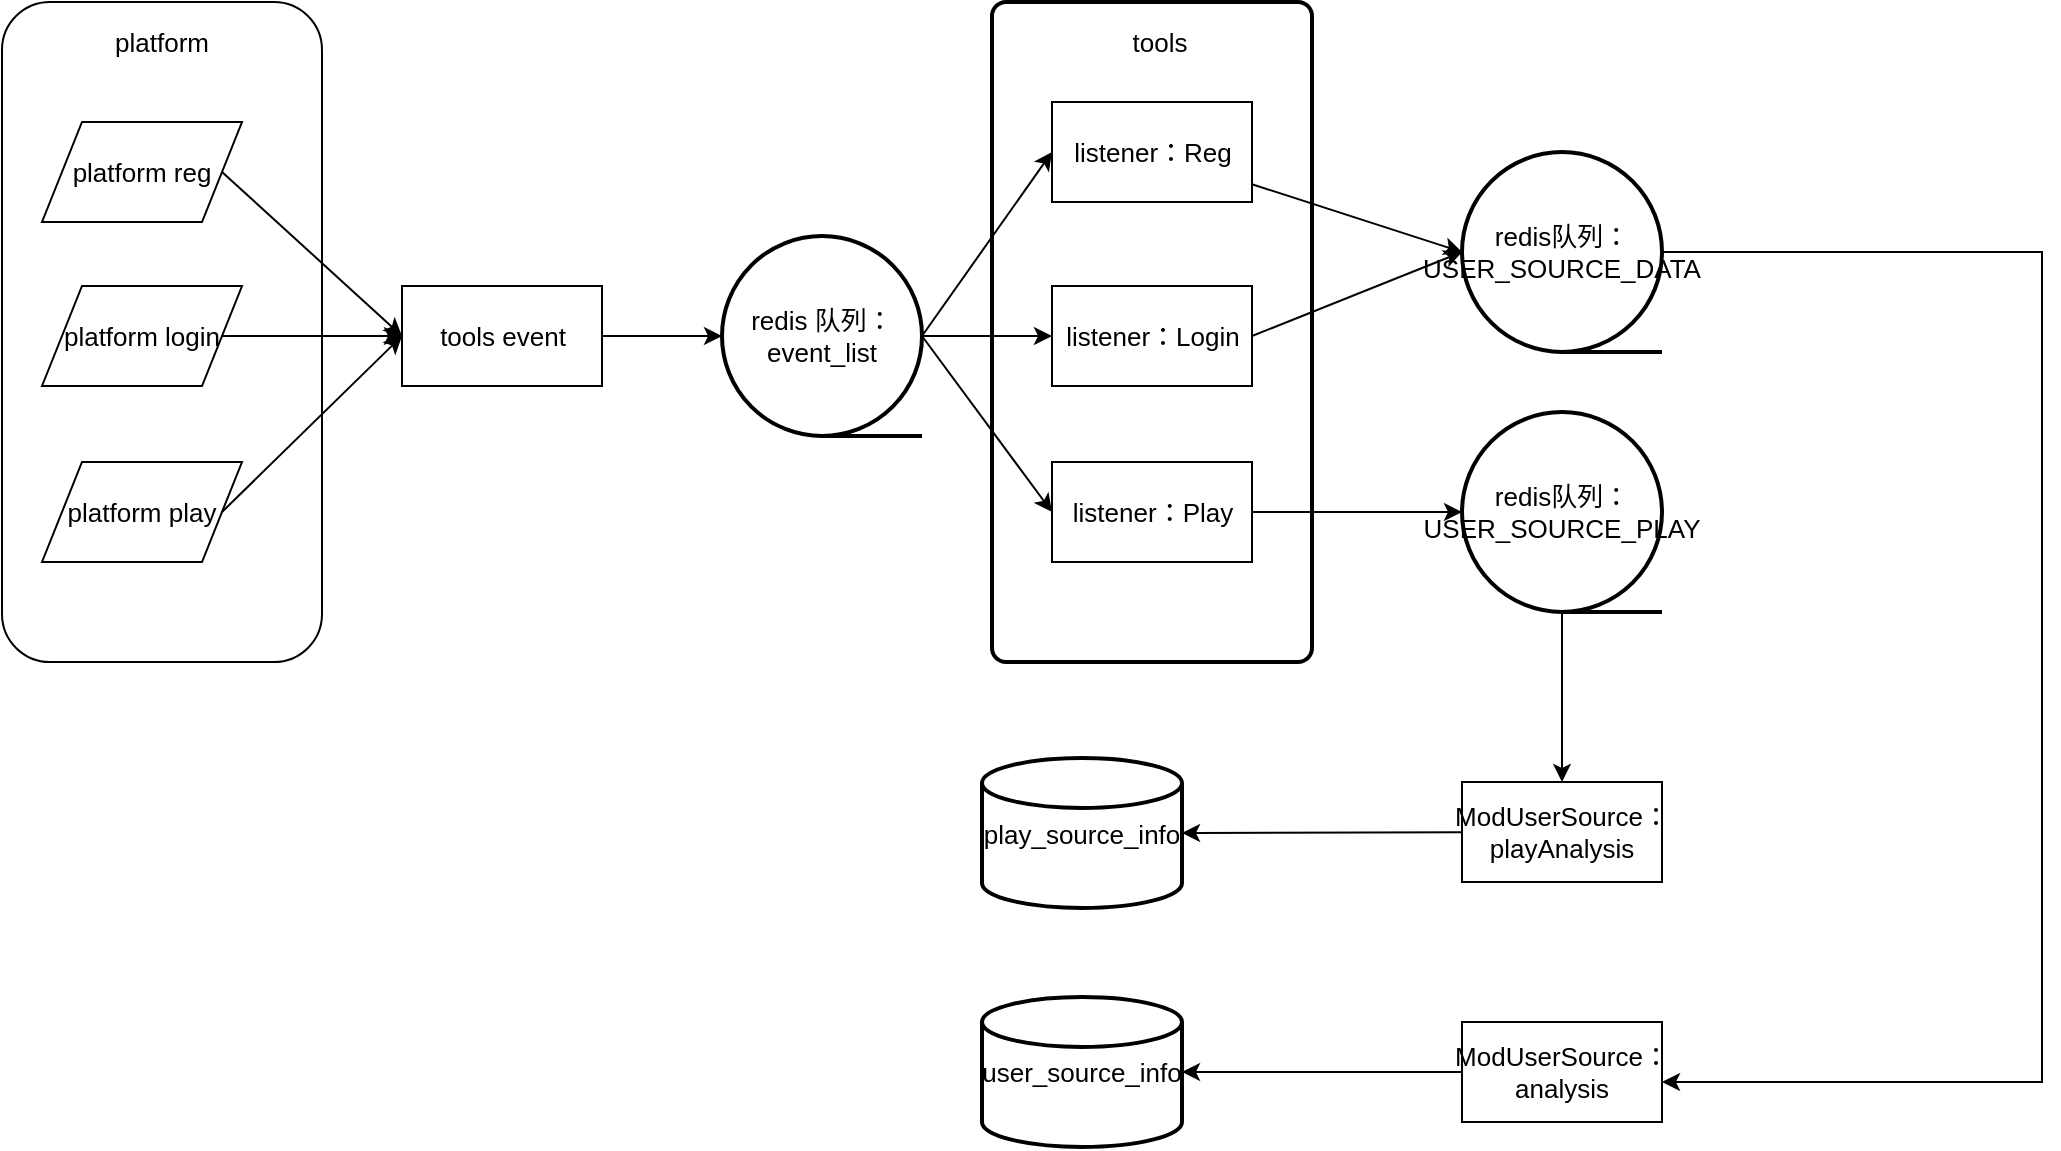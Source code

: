 <mxfile version="10.8.3" type="github"><diagram id="6a731a19-8d31-9384-78a2-239565b7b9f0" name="Page-1"><mxGraphModel dx="1394" dy="816" grid="1" gridSize="10" guides="1" tooltips="1" connect="1" arrows="1" fold="1" page="1" pageScale="1" pageWidth="1169" pageHeight="827" background="#ffffff" math="0" shadow="0"><root><mxCell id="0"/><mxCell id="1" parent="0"/><mxCell id="4YhGwRKEgQWfk_Xl7M7i-9" value="" style="rounded=1;whiteSpace=wrap;html=1;fontSize=13;" vertex="1" parent="1"><mxGeometry x="50" y="100" width="160" height="330" as="geometry"/></mxCell><mxCell id="4YhGwRKEgQWfk_Xl7M7i-4" value="" style="rounded=1;whiteSpace=wrap;html=1;absoluteArcSize=1;arcSize=14;strokeWidth=2;fontSize=13;" vertex="1" parent="1"><mxGeometry x="545" y="100" width="160" height="330" as="geometry"/></mxCell><mxCell id="bYAdEHJfGm9KRBM3U14k-59" value="platform reg" style="shape=parallelogram;perimeter=parallelogramPerimeter;whiteSpace=wrap;html=1;dashed=0;rounded=0;fontSize=13;" parent="1" vertex="1"><mxGeometry x="70" y="160" width="100" height="50" as="geometry"/></mxCell><mxCell id="bYAdEHJfGm9KRBM3U14k-60" value="platform login" style="shape=parallelogram;perimeter=parallelogramPerimeter;whiteSpace=wrap;html=1;dashed=0;rounded=0;fontSize=13;" parent="1" vertex="1"><mxGeometry x="70" y="242" width="100" height="50" as="geometry"/></mxCell><mxCell id="bYAdEHJfGm9KRBM3U14k-61" value="platform play" style="shape=parallelogram;perimeter=parallelogramPerimeter;whiteSpace=wrap;html=1;dashed=0;rounded=0;fontSize=13;" parent="1" vertex="1"><mxGeometry x="70" y="330" width="100" height="50" as="geometry"/></mxCell><mxCell id="bYAdEHJfGm9KRBM3U14k-67" value="" style="edgeStyle=orthogonalEdgeStyle;rounded=0;orthogonalLoop=1;jettySize=auto;html=1;fontSize=13;" parent="1" source="bYAdEHJfGm9KRBM3U14k-62" target="bYAdEHJfGm9KRBM3U14k-66" edge="1"><mxGeometry relative="1" as="geometry"/></mxCell><mxCell id="bYAdEHJfGm9KRBM3U14k-62" value="tools event" style="html=1;dashed=0;whitespace=wrap;rounded=0;fontSize=13;" parent="1" vertex="1"><mxGeometry x="250" y="242" width="100" height="50" as="geometry"/></mxCell><mxCell id="bYAdEHJfGm9KRBM3U14k-63" value="" style="endArrow=classic;html=1;exitX=1;exitY=0.5;exitDx=0;exitDy=0;entryX=0;entryY=0.5;entryDx=0;entryDy=0;fontSize=13;" parent="1" source="bYAdEHJfGm9KRBM3U14k-59" target="bYAdEHJfGm9KRBM3U14k-62" edge="1"><mxGeometry width="50" height="50" relative="1" as="geometry"><mxPoint x="160" y="160" as="sourcePoint"/><mxPoint x="210" y="110" as="targetPoint"/></mxGeometry></mxCell><mxCell id="bYAdEHJfGm9KRBM3U14k-64" value="" style="endArrow=classic;html=1;exitX=1;exitY=0.5;exitDx=0;exitDy=0;entryX=0;entryY=0.5;entryDx=0;entryDy=0;fontSize=13;" parent="1" source="bYAdEHJfGm9KRBM3U14k-60" target="bYAdEHJfGm9KRBM3U14k-62" edge="1"><mxGeometry width="50" height="50" relative="1" as="geometry"><mxPoint x="160" y="160" as="sourcePoint"/><mxPoint x="210" y="110" as="targetPoint"/></mxGeometry></mxCell><mxCell id="bYAdEHJfGm9KRBM3U14k-65" value="" style="endArrow=classic;html=1;exitX=1;exitY=0.5;exitDx=0;exitDy=0;entryX=0;entryY=0.5;entryDx=0;entryDy=0;fontSize=13;" parent="1" source="bYAdEHJfGm9KRBM3U14k-61" target="bYAdEHJfGm9KRBM3U14k-62" edge="1"><mxGeometry width="50" height="50" relative="1" as="geometry"><mxPoint x="160" y="160" as="sourcePoint"/><mxPoint x="210" y="110" as="targetPoint"/></mxGeometry></mxCell><mxCell id="4YhGwRKEgQWfk_Xl7M7i-6" value="" style="edgeStyle=orthogonalEdgeStyle;rounded=0;orthogonalLoop=1;jettySize=auto;html=1;fontSize=13;" edge="1" parent="1" source="bYAdEHJfGm9KRBM3U14k-66" target="4YhGwRKEgQWfk_Xl7M7i-2"><mxGeometry relative="1" as="geometry"/></mxCell><mxCell id="bYAdEHJfGm9KRBM3U14k-66" value="redis 队列：event_list" style="strokeWidth=2;html=1;shape=mxgraph.flowchart.sequential_data;whiteSpace=wrap;rounded=0;align=center;fontSize=13;" parent="1" vertex="1"><mxGeometry x="410" y="217" width="100" height="100" as="geometry"/></mxCell><mxCell id="4YhGwRKEgQWfk_Xl7M7i-14" value="" style="edgeStyle=none;rounded=0;orthogonalLoop=1;jettySize=auto;html=1;entryX=0;entryY=0.5;entryDx=0;entryDy=0;entryPerimeter=0;fontSize=13;" edge="1" parent="1" source="4YhGwRKEgQWfk_Xl7M7i-1" target="4YhGwRKEgQWfk_Xl7M7i-11"><mxGeometry relative="1" as="geometry"><mxPoint x="755" y="175" as="targetPoint"/></mxGeometry></mxCell><mxCell id="4YhGwRKEgQWfk_Xl7M7i-1" value="listener：Reg" style="html=1;dashed=0;whitespace=wrap;fontSize=13;" vertex="1" parent="1"><mxGeometry x="575" y="150" width="100" height="50" as="geometry"/></mxCell><mxCell id="4YhGwRKEgQWfk_Xl7M7i-2" value="listener：Login" style="html=1;dashed=0;whitespace=wrap;fontSize=13;" vertex="1" parent="1"><mxGeometry x="575" y="242" width="100" height="50" as="geometry"/></mxCell><mxCell id="4YhGwRKEgQWfk_Xl7M7i-17" value="" style="edgeStyle=none;rounded=0;orthogonalLoop=1;jettySize=auto;html=1;entryX=0;entryY=0.5;entryDx=0;entryDy=0;entryPerimeter=0;fontSize=13;" edge="1" parent="1" source="4YhGwRKEgQWfk_Xl7M7i-3" target="4YhGwRKEgQWfk_Xl7M7i-12"><mxGeometry relative="1" as="geometry"><mxPoint x="755" y="355" as="targetPoint"/></mxGeometry></mxCell><mxCell id="4YhGwRKEgQWfk_Xl7M7i-3" value="listener：Play" style="html=1;dashed=0;whitespace=wrap;fontSize=13;" vertex="1" parent="1"><mxGeometry x="575" y="330" width="100" height="50" as="geometry"/></mxCell><mxCell id="4YhGwRKEgQWfk_Xl7M7i-5" value="tools" style="text;html=1;strokeColor=none;fillColor=none;align=center;verticalAlign=middle;whiteSpace=wrap;rounded=0;fontSize=13;" vertex="1" parent="1"><mxGeometry x="609" y="110" width="40" height="20" as="geometry"/></mxCell><mxCell id="4YhGwRKEgQWfk_Xl7M7i-7" value="" style="rounded=0;orthogonalLoop=1;jettySize=auto;html=1;entryX=0;entryY=0.5;entryDx=0;entryDy=0;exitX=1;exitY=0.5;exitDx=0;exitDy=0;exitPerimeter=0;fontSize=13;" edge="1" parent="1" source="bYAdEHJfGm9KRBM3U14k-66" target="4YhGwRKEgQWfk_Xl7M7i-1"><mxGeometry relative="1" as="geometry"/></mxCell><mxCell id="4YhGwRKEgQWfk_Xl7M7i-8" value="" style="rounded=0;orthogonalLoop=1;jettySize=auto;html=1;entryX=0;entryY=0.5;entryDx=0;entryDy=0;exitX=1;exitY=0.5;exitDx=0;exitDy=0;exitPerimeter=0;fontSize=13;" edge="1" parent="1" source="bYAdEHJfGm9KRBM3U14k-66" target="4YhGwRKEgQWfk_Xl7M7i-3"><mxGeometry relative="1" as="geometry"/></mxCell><mxCell id="4YhGwRKEgQWfk_Xl7M7i-10" value="platform" style="text;html=1;strokeColor=none;fillColor=none;align=center;verticalAlign=middle;whiteSpace=wrap;rounded=0;fontSize=13;" vertex="1" parent="1"><mxGeometry x="110" y="110" width="40" height="20" as="geometry"/></mxCell><mxCell id="4YhGwRKEgQWfk_Xl7M7i-22" value="" style="edgeStyle=none;rounded=0;orthogonalLoop=1;jettySize=auto;html=1;fontSize=13;" edge="1" parent="1" source="4YhGwRKEgQWfk_Xl7M7i-11"><mxGeometry relative="1" as="geometry"><mxPoint x="880" y="640" as="targetPoint"/><Array as="points"><mxPoint x="1070" y="225"/><mxPoint x="1070" y="640"/></Array></mxGeometry></mxCell><mxCell id="4YhGwRKEgQWfk_Xl7M7i-11" value="redis队列：USER_SOURCE_DATA" style="strokeWidth=2;html=1;shape=mxgraph.flowchart.sequential_data;whiteSpace=wrap;fontSize=13;" vertex="1" parent="1"><mxGeometry x="780" y="175" width="100" height="100" as="geometry"/></mxCell><mxCell id="4YhGwRKEgQWfk_Xl7M7i-20" value="" style="edgeStyle=none;rounded=0;orthogonalLoop=1;jettySize=auto;html=1;entryX=0.5;entryY=0;entryDx=0;entryDy=0;entryPerimeter=0;fontSize=13;" edge="1" parent="1" source="4YhGwRKEgQWfk_Xl7M7i-12" target="4YhGwRKEgQWfk_Xl7M7i-18"><mxGeometry relative="1" as="geometry"><mxPoint x="830" y="485" as="targetPoint"/></mxGeometry></mxCell><mxCell id="4YhGwRKEgQWfk_Xl7M7i-12" value="redis队列：USER_SOURCE_PLAY" style="strokeWidth=2;html=1;shape=mxgraph.flowchart.sequential_data;whiteSpace=wrap;fontSize=13;" vertex="1" parent="1"><mxGeometry x="780" y="305" width="100" height="100" as="geometry"/></mxCell><mxCell id="4YhGwRKEgQWfk_Xl7M7i-15" value="" style="edgeStyle=none;rounded=0;orthogonalLoop=1;jettySize=auto;html=1;entryX=0;entryY=0.5;entryDx=0;entryDy=0;entryPerimeter=0;exitX=1;exitY=0.5;exitDx=0;exitDy=0;fontSize=13;" edge="1" parent="1" source="4YhGwRKEgQWfk_Xl7M7i-2" target="4YhGwRKEgQWfk_Xl7M7i-11"><mxGeometry relative="1" as="geometry"><mxPoint x="755" y="175" as="targetPoint"/></mxGeometry></mxCell><mxCell id="4YhGwRKEgQWfk_Xl7M7i-29" value="" style="edgeStyle=none;rounded=0;orthogonalLoop=1;jettySize=auto;html=1;entryX=1;entryY=0.5;entryDx=0;entryDy=0;entryPerimeter=0;fontSize=13;" edge="1" parent="1" source="4YhGwRKEgQWfk_Xl7M7i-18" target="4YhGwRKEgQWfk_Xl7M7i-26"><mxGeometry relative="1" as="geometry"><mxPoint x="700" y="515" as="targetPoint"/></mxGeometry></mxCell><mxCell id="4YhGwRKEgQWfk_Xl7M7i-18" value="ModUserSource：playAnalysis" style="html=1;dashed=0;whitespace=wrap;whiteSpace=wrap;fontSize=13;" vertex="1" parent="1"><mxGeometry x="780" y="490" width="100" height="50" as="geometry"/></mxCell><mxCell id="4YhGwRKEgQWfk_Xl7M7i-31" value="" style="edgeStyle=none;rounded=0;orthogonalLoop=1;jettySize=auto;html=1;entryX=1;entryY=0.5;entryDx=0;entryDy=0;entryPerimeter=0;fontSize=13;" edge="1" parent="1" source="4YhGwRKEgQWfk_Xl7M7i-23" target="4YhGwRKEgQWfk_Xl7M7i-27"><mxGeometry relative="1" as="geometry"><mxPoint x="700" y="635" as="targetPoint"/></mxGeometry></mxCell><mxCell id="4YhGwRKEgQWfk_Xl7M7i-23" value="ModUserSource：analysis" style="html=1;dashed=0;whitespace=wrap;whiteSpace=wrap;fontSize=13;" vertex="1" parent="1"><mxGeometry x="780" y="610" width="100" height="50" as="geometry"/></mxCell><mxCell id="4YhGwRKEgQWfk_Xl7M7i-26" value="play_source_info" style="strokeWidth=2;html=1;shape=mxgraph.flowchart.database;whiteSpace=wrap;fontSize=13;" vertex="1" parent="1"><mxGeometry x="540" y="478" width="100" height="75" as="geometry"/></mxCell><mxCell id="4YhGwRKEgQWfk_Xl7M7i-27" value="user_source_info" style="strokeWidth=2;html=1;shape=mxgraph.flowchart.database;whiteSpace=wrap;fontSize=13;" vertex="1" parent="1"><mxGeometry x="540" y="597.5" width="100" height="75" as="geometry"/></mxCell></root></mxGraphModel></diagram></mxfile>